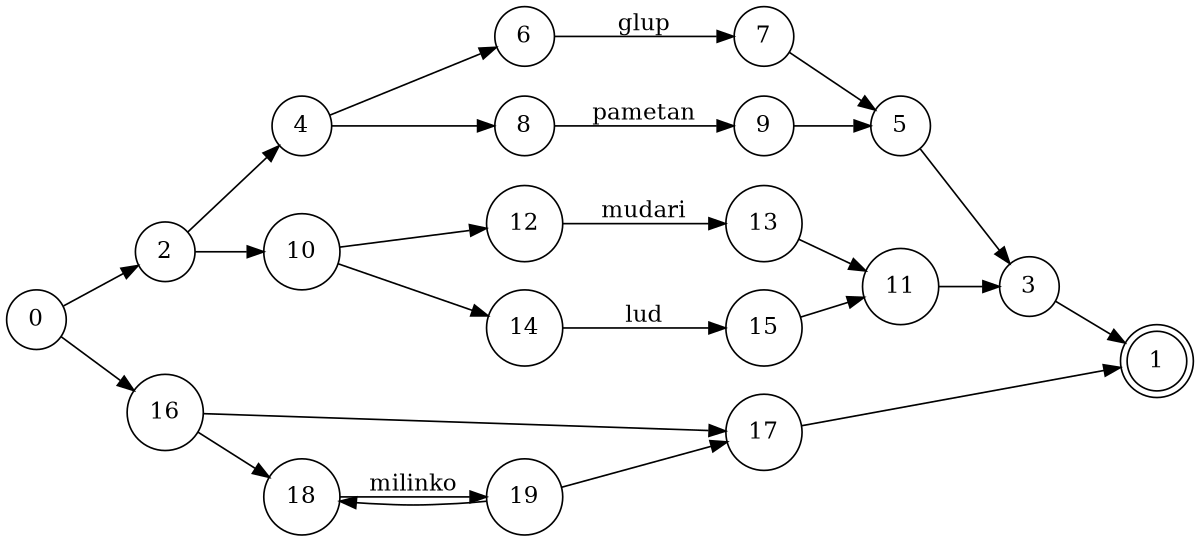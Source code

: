 digraph finite_state_machine {
	rankdir=LR;
	size="8,5"
	node [shape = doublecircle]; 1;
	node [shape = circle];
	"0" -> "2"
	"2" -> "4"
	"4" -> "6"
	"6" -> "7" [label="glup"];
	"7" -> "5"
	"5" -> "3"
	"3" -> "1"
	"4" -> "8"
	"8" -> "9" [label="pametan"];
	"9" -> "5"
	"2" -> "10"
	"10" -> "12"
	"12" -> "13" [label="mudari"];
	"13" -> "11"
	"11" -> "3"
	"10" -> "14"
	"14" -> "15" [label="lud"];
	"15" -> "11"
	"0" -> "16"
	"16" -> "17"
	"17" -> "1"
	"16" -> "18"
	"18" -> "19" [label="milinko"];
	"19" -> "18"
	"19" -> "17"
}
